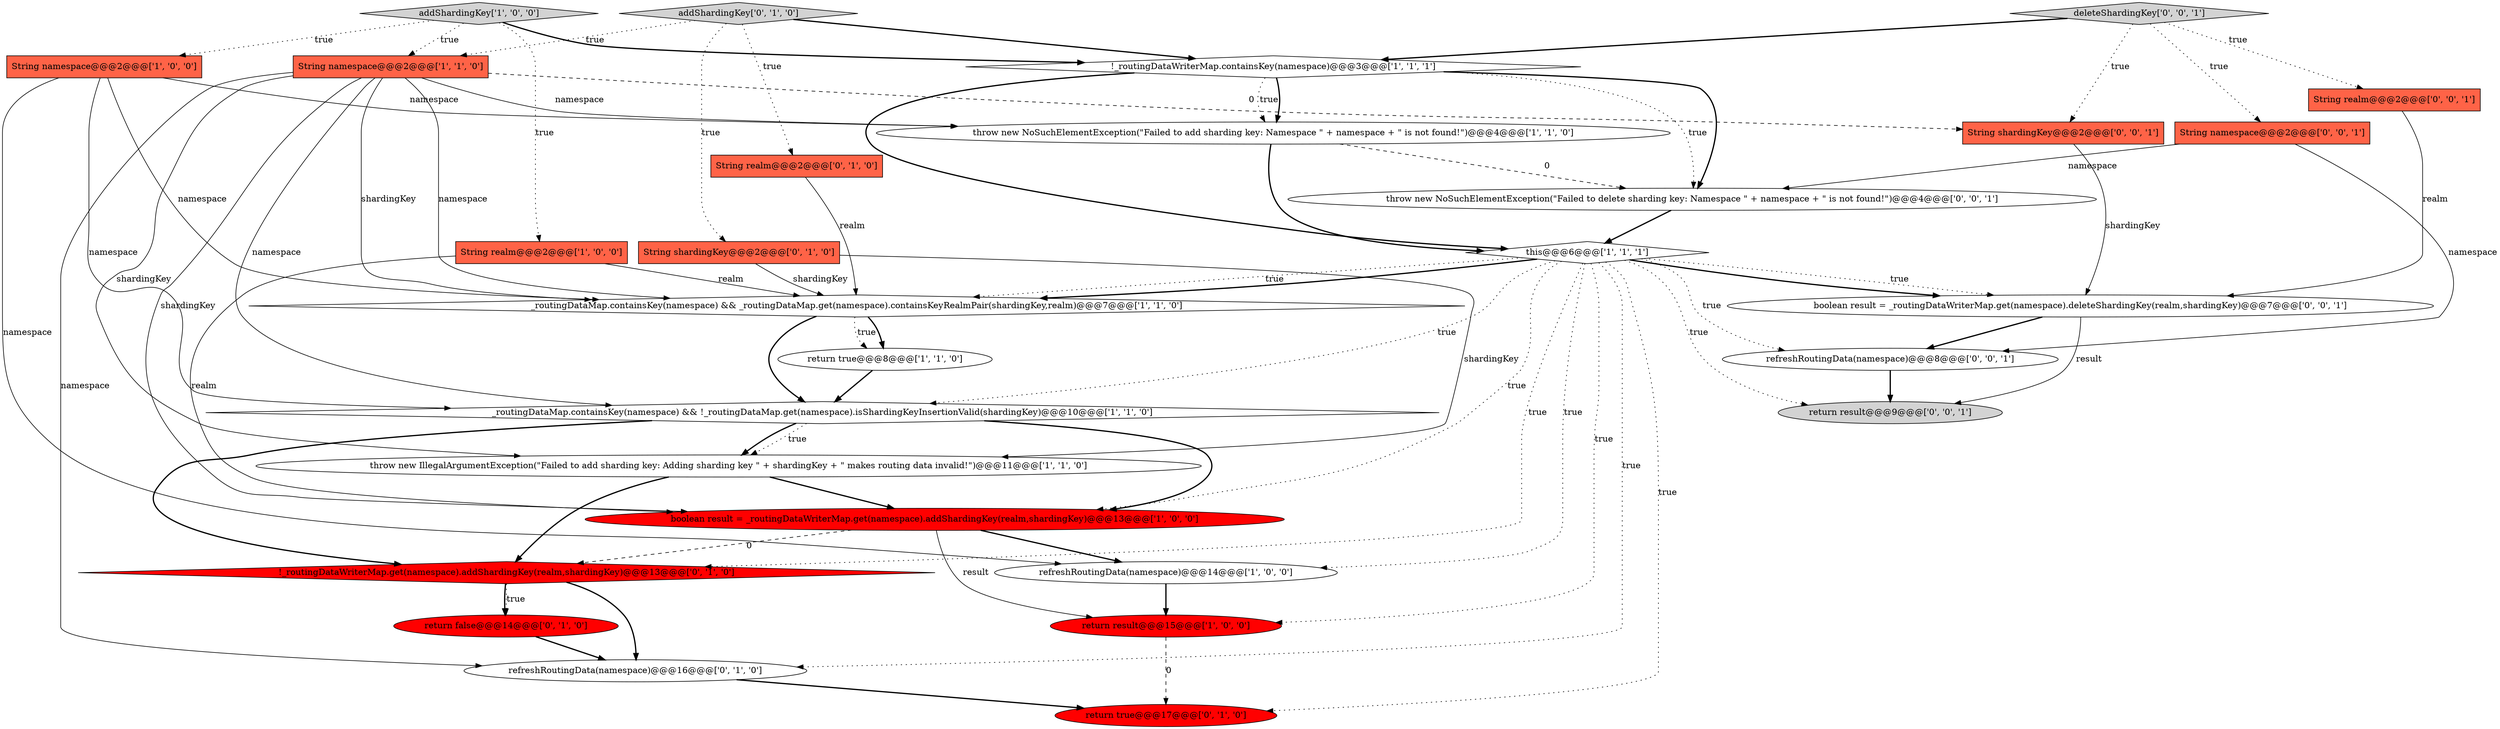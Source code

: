digraph {
13 [style = filled, label = "_routingDataMap.containsKey(namespace) && _routingDataMap.get(namespace).containsKeyRealmPair(shardingKey,realm)@@@7@@@['1', '1', '0']", fillcolor = white, shape = diamond image = "AAA0AAABBB1BBB"];
17 [style = filled, label = "addShardingKey['0', '1', '0']", fillcolor = lightgray, shape = diamond image = "AAA0AAABBB2BBB"];
2 [style = filled, label = "addShardingKey['1', '0', '0']", fillcolor = lightgray, shape = diamond image = "AAA0AAABBB1BBB"];
3 [style = filled, label = "return true@@@8@@@['1', '1', '0']", fillcolor = white, shape = ellipse image = "AAA0AAABBB1BBB"];
28 [style = filled, label = "String shardingKey@@@2@@@['0', '0', '1']", fillcolor = tomato, shape = box image = "AAA0AAABBB3BBB"];
6 [style = filled, label = "return result@@@15@@@['1', '0', '0']", fillcolor = red, shape = ellipse image = "AAA1AAABBB1BBB"];
10 [style = filled, label = "boolean result = _routingDataWriterMap.get(namespace).addShardingKey(realm,shardingKey)@@@13@@@['1', '0', '0']", fillcolor = red, shape = ellipse image = "AAA1AAABBB1BBB"];
12 [style = filled, label = "refreshRoutingData(namespace)@@@14@@@['1', '0', '0']", fillcolor = white, shape = ellipse image = "AAA0AAABBB1BBB"];
24 [style = filled, label = "deleteShardingKey['0', '0', '1']", fillcolor = lightgray, shape = diamond image = "AAA0AAABBB3BBB"];
23 [style = filled, label = "refreshRoutingData(namespace)@@@8@@@['0', '0', '1']", fillcolor = white, shape = ellipse image = "AAA0AAABBB3BBB"];
11 [style = filled, label = "String namespace@@@2@@@['1', '1', '0']", fillcolor = tomato, shape = box image = "AAA0AAABBB1BBB"];
22 [style = filled, label = "String namespace@@@2@@@['0', '0', '1']", fillcolor = tomato, shape = box image = "AAA0AAABBB3BBB"];
27 [style = filled, label = "return result@@@9@@@['0', '0', '1']", fillcolor = lightgray, shape = ellipse image = "AAA0AAABBB3BBB"];
20 [style = filled, label = "return false@@@14@@@['0', '1', '0']", fillcolor = red, shape = ellipse image = "AAA1AAABBB2BBB"];
25 [style = filled, label = "String realm@@@2@@@['0', '0', '1']", fillcolor = tomato, shape = box image = "AAA0AAABBB3BBB"];
5 [style = filled, label = "!_routingDataWriterMap.containsKey(namespace)@@@3@@@['1', '1', '1']", fillcolor = white, shape = diamond image = "AAA0AAABBB1BBB"];
9 [style = filled, label = "this@@@6@@@['1', '1', '1']", fillcolor = white, shape = diamond image = "AAA0AAABBB1BBB"];
0 [style = filled, label = "String namespace@@@2@@@['1', '0', '0']", fillcolor = tomato, shape = box image = "AAA0AAABBB1BBB"];
8 [style = filled, label = "throw new IllegalArgumentException(\"Failed to add sharding key: Adding sharding key \" + shardingKey + \" makes routing data invalid!\")@@@11@@@['1', '1', '0']", fillcolor = white, shape = ellipse image = "AAA0AAABBB1BBB"];
26 [style = filled, label = "throw new NoSuchElementException(\"Failed to delete sharding key: Namespace \" + namespace + \" is not found!\")@@@4@@@['0', '0', '1']", fillcolor = white, shape = ellipse image = "AAA0AAABBB3BBB"];
4 [style = filled, label = "String realm@@@2@@@['1', '0', '0']", fillcolor = tomato, shape = box image = "AAA0AAABBB1BBB"];
21 [style = filled, label = "boolean result = _routingDataWriterMap.get(namespace).deleteShardingKey(realm,shardingKey)@@@7@@@['0', '0', '1']", fillcolor = white, shape = ellipse image = "AAA0AAABBB3BBB"];
1 [style = filled, label = "throw new NoSuchElementException(\"Failed to add sharding key: Namespace \" + namespace + \" is not found!\")@@@4@@@['1', '1', '0']", fillcolor = white, shape = ellipse image = "AAA0AAABBB1BBB"];
16 [style = filled, label = "!_routingDataWriterMap.get(namespace).addShardingKey(realm,shardingKey)@@@13@@@['0', '1', '0']", fillcolor = red, shape = diamond image = "AAA1AAABBB2BBB"];
14 [style = filled, label = "String shardingKey@@@2@@@['0', '1', '0']", fillcolor = tomato, shape = box image = "AAA0AAABBB2BBB"];
18 [style = filled, label = "refreshRoutingData(namespace)@@@16@@@['0', '1', '0']", fillcolor = white, shape = ellipse image = "AAA0AAABBB2BBB"];
7 [style = filled, label = "_routingDataMap.containsKey(namespace) && !_routingDataMap.get(namespace).isShardingKeyInsertionValid(shardingKey)@@@10@@@['1', '1', '0']", fillcolor = white, shape = diamond image = "AAA0AAABBB1BBB"];
15 [style = filled, label = "String realm@@@2@@@['0', '1', '0']", fillcolor = tomato, shape = box image = "AAA0AAABBB2BBB"];
19 [style = filled, label = "return true@@@17@@@['0', '1', '0']", fillcolor = red, shape = ellipse image = "AAA1AAABBB2BBB"];
0->1 [style = solid, label="namespace"];
8->16 [style = bold, label=""];
8->10 [style = bold, label=""];
10->6 [style = solid, label="result"];
17->5 [style = bold, label=""];
9->12 [style = dotted, label="true"];
15->13 [style = solid, label="realm"];
2->0 [style = dotted, label="true"];
16->18 [style = bold, label=""];
0->12 [style = solid, label="namespace"];
5->9 [style = bold, label=""];
13->3 [style = dotted, label="true"];
23->27 [style = bold, label=""];
24->25 [style = dotted, label="true"];
7->10 [style = bold, label=""];
10->12 [style = bold, label=""];
1->26 [style = dashed, label="0"];
11->1 [style = solid, label="namespace"];
5->1 [style = dotted, label="true"];
22->26 [style = solid, label="namespace"];
11->13 [style = solid, label="shardingKey"];
18->19 [style = bold, label=""];
17->14 [style = dotted, label="true"];
5->26 [style = bold, label=""];
16->20 [style = dotted, label="true"];
26->9 [style = bold, label=""];
9->21 [style = dotted, label="true"];
9->6 [style = dotted, label="true"];
24->28 [style = dotted, label="true"];
7->8 [style = bold, label=""];
11->18 [style = solid, label="namespace"];
11->13 [style = solid, label="namespace"];
12->6 [style = bold, label=""];
11->10 [style = solid, label="shardingKey"];
1->9 [style = bold, label=""];
24->5 [style = bold, label=""];
2->11 [style = dotted, label="true"];
9->27 [style = dotted, label="true"];
20->18 [style = bold, label=""];
11->28 [style = dashed, label="0"];
5->1 [style = bold, label=""];
4->10 [style = solid, label="realm"];
9->19 [style = dotted, label="true"];
25->21 [style = solid, label="realm"];
21->27 [style = solid, label="result"];
11->7 [style = solid, label="namespace"];
17->15 [style = dotted, label="true"];
13->3 [style = bold, label=""];
3->7 [style = bold, label=""];
9->23 [style = dotted, label="true"];
4->13 [style = solid, label="realm"];
24->22 [style = dotted, label="true"];
13->7 [style = bold, label=""];
14->13 [style = solid, label="shardingKey"];
28->21 [style = solid, label="shardingKey"];
22->23 [style = solid, label="namespace"];
0->13 [style = solid, label="namespace"];
9->13 [style = dotted, label="true"];
2->4 [style = dotted, label="true"];
7->16 [style = bold, label=""];
9->21 [style = bold, label=""];
6->19 [style = dashed, label="0"];
9->18 [style = dotted, label="true"];
5->26 [style = dotted, label="true"];
14->8 [style = solid, label="shardingKey"];
10->16 [style = dashed, label="0"];
9->16 [style = dotted, label="true"];
9->7 [style = dotted, label="true"];
0->7 [style = solid, label="namespace"];
9->10 [style = dotted, label="true"];
7->8 [style = dotted, label="true"];
16->20 [style = bold, label=""];
21->23 [style = bold, label=""];
11->8 [style = solid, label="shardingKey"];
2->5 [style = bold, label=""];
9->13 [style = bold, label=""];
17->11 [style = dotted, label="true"];
}
